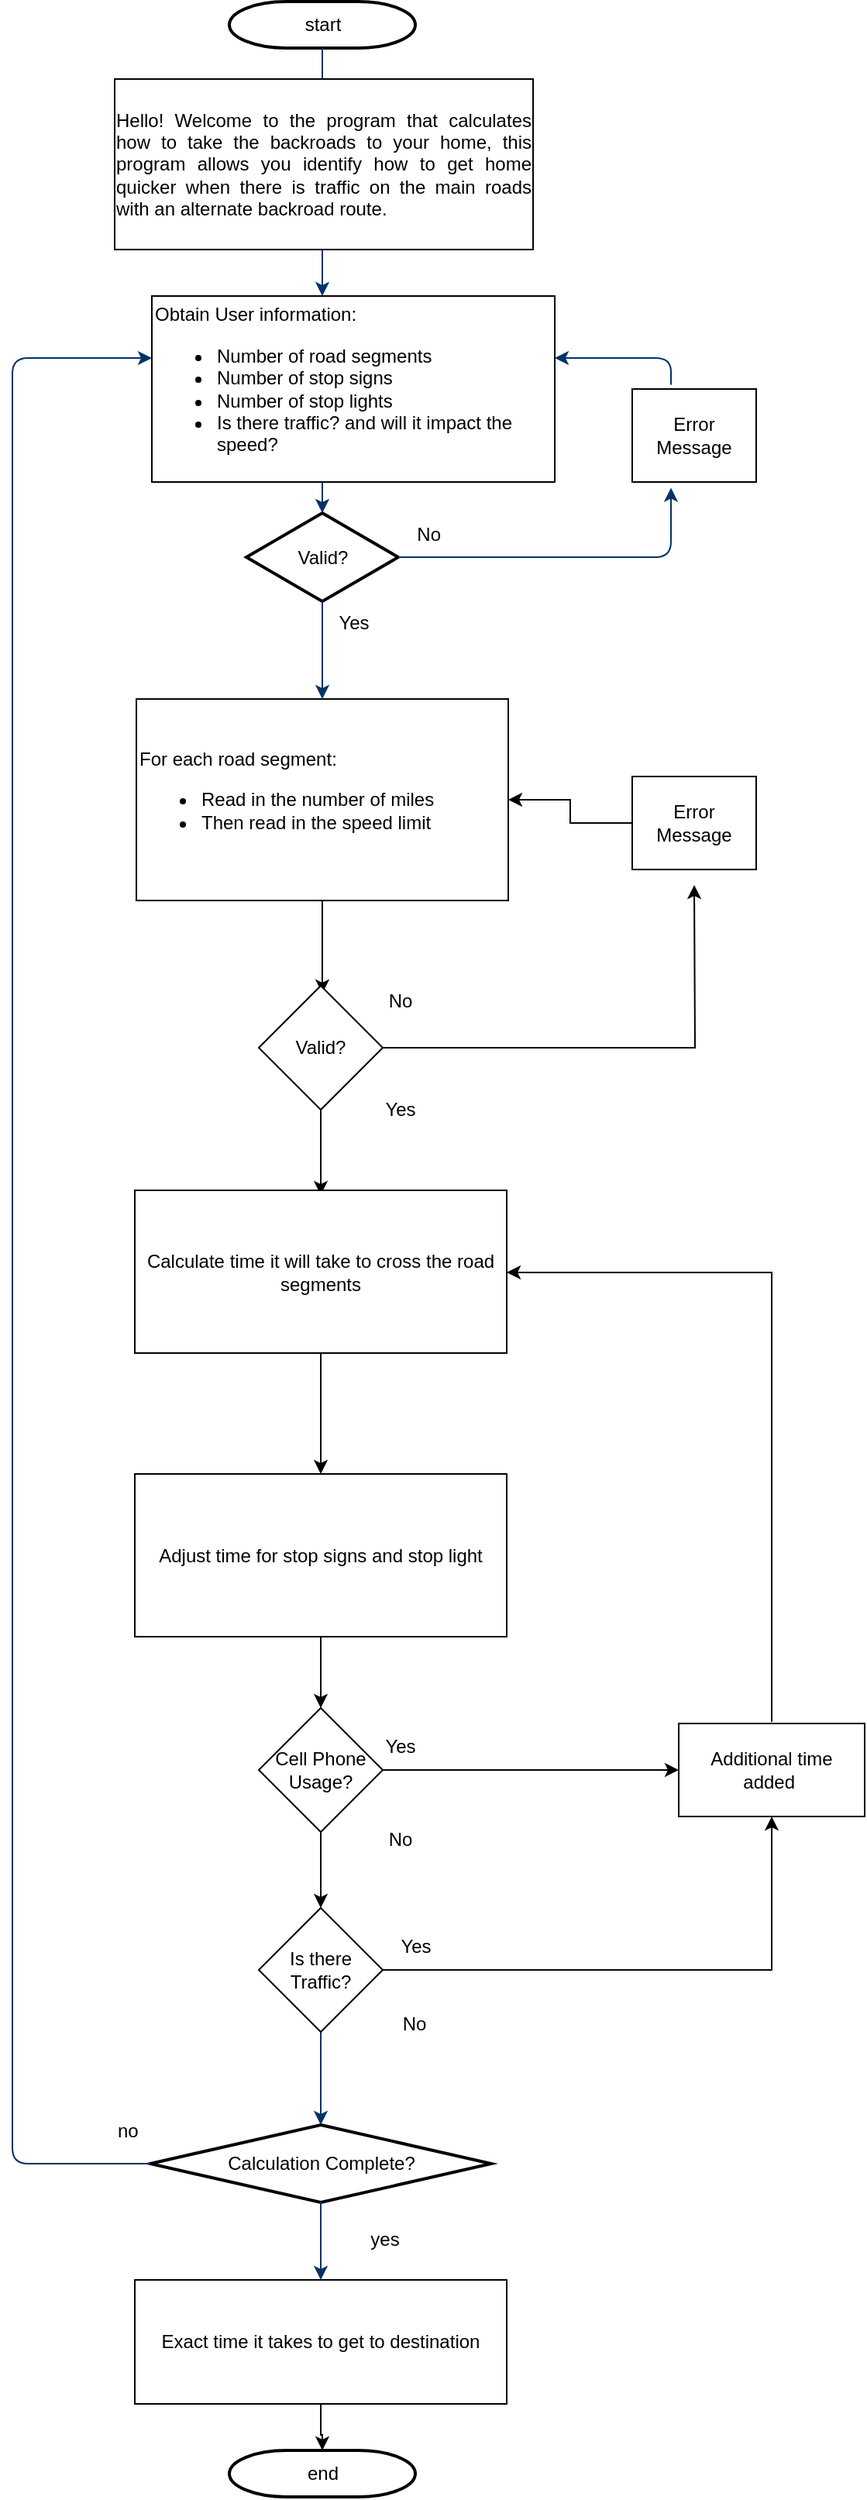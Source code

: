 <mxfile version="21.1.6" type="github">
  <diagram id="6a731a19-8d31-9384-78a2-239565b7b9f0" name="Page-1">
    <mxGraphModel dx="3180" dy="2053" grid="1" gridSize="10" guides="1" tooltips="1" connect="1" arrows="1" fold="1" page="1" pageScale="1" pageWidth="1169" pageHeight="827" background="none" math="0" shadow="0">
      <root>
        <mxCell id="0" />
        <mxCell id="1" parent="0" />
        <mxCell id="2" value="start" style="shape=mxgraph.flowchart.terminator;strokeWidth=2;gradientColor=none;gradientDirection=north;fontStyle=0;html=1;" parent="1" vertex="1">
          <mxGeometry x="260" y="60" width="120" height="30" as="geometry" />
        </mxCell>
        <mxCell id="6" value="Valid?" style="shape=mxgraph.flowchart.decision;strokeWidth=2;gradientColor=none;gradientDirection=north;fontStyle=0;html=1;" parent="1" vertex="1">
          <mxGeometry x="271" y="390" width="98" height="57" as="geometry" />
        </mxCell>
        <mxCell id="7" style="fontStyle=1;strokeColor=#003366;strokeWidth=1;html=1;" parent="1" source="2" edge="1">
          <mxGeometry relative="1" as="geometry">
            <mxPoint x="320" y="130" as="targetPoint" />
          </mxGeometry>
        </mxCell>
        <mxCell id="8" style="fontStyle=1;strokeColor=#003366;strokeWidth=1;html=1;" parent="1" edge="1">
          <mxGeometry relative="1" as="geometry">
            <mxPoint x="320" y="210" as="sourcePoint" />
            <mxPoint x="320" y="250" as="targetPoint" />
          </mxGeometry>
        </mxCell>
        <mxCell id="9" style="entryX=0.5;entryY=0;entryPerimeter=0;fontStyle=1;strokeColor=#003366;strokeWidth=1;html=1;" parent="1" target="6" edge="1">
          <mxGeometry relative="1" as="geometry">
            <mxPoint x="320" y="370" as="sourcePoint" />
          </mxGeometry>
        </mxCell>
        <mxCell id="10" value="" style="edgeStyle=elbowEdgeStyle;elbow=horizontal;entryX=0.5;entryY=0.91;entryPerimeter=0;exitX=1;exitY=0.5;exitPerimeter=0;fontStyle=1;strokeColor=#003366;strokeWidth=1;html=1;" parent="1" source="6" edge="1">
          <mxGeometry x="381" y="28.5" width="100" height="100" as="geometry">
            <mxPoint x="750" y="447" as="sourcePoint" />
            <mxPoint x="545" y="373.71" as="targetPoint" />
            <Array as="points">
              <mxPoint x="545" y="400" />
            </Array>
          </mxGeometry>
        </mxCell>
        <mxCell id="11" value="No&amp;nbsp;" style="text;fontStyle=0;html=1;strokeColor=none;gradientColor=none;fillColor=none;strokeWidth=2;align=center;" parent="1" vertex="1">
          <mxGeometry x="370" y="390" width="40" height="26" as="geometry" />
        </mxCell>
        <mxCell id="12" value="" style="edgeStyle=elbowEdgeStyle;elbow=horizontal;fontColor=#001933;fontStyle=1;strokeColor=#003366;strokeWidth=1;html=1;" parent="1" source="6" edge="1">
          <mxGeometry width="100" height="100" as="geometry">
            <mxPoint y="100" as="sourcePoint" />
            <mxPoint x="320" y="510" as="targetPoint" />
          </mxGeometry>
        </mxCell>
        <mxCell id="14" value="Yes" style="text;fontStyle=0;html=1;strokeColor=none;gradientColor=none;fillColor=none;strokeWidth=2;align=center;" parent="1" vertex="1">
          <mxGeometry x="320" y="447" width="40" height="26" as="geometry" />
        </mxCell>
        <mxCell id="37" value="Calculation Complete?" style="shape=mxgraph.flowchart.decision;strokeWidth=2;gradientColor=none;gradientDirection=north;fontStyle=0;html=1;" parent="1" vertex="1">
          <mxGeometry x="209" y="1430" width="220" height="50" as="geometry" />
        </mxCell>
        <mxCell id="40" value="end" style="shape=mxgraph.flowchart.terminator;strokeWidth=2;gradientColor=none;gradientDirection=north;fontStyle=0;html=1;" parent="1" vertex="1">
          <mxGeometry x="260" y="1640" width="120" height="30" as="geometry" />
        </mxCell>
        <mxCell id="41" value="" style="edgeStyle=elbowEdgeStyle;elbow=vertical;exitX=0.5;exitY=1;entryX=0.5;entryY=0;entryPerimeter=0;fontStyle=1;strokeColor=#003366;strokeWidth=1;html=1;exitDx=0;exitDy=0;" parent="1" source="8lVlhjEjlU-fLV_xGfdB-93" target="37" edge="1">
          <mxGeometry width="100" height="100" as="geometry">
            <mxPoint x="320" y="1570" as="sourcePoint" />
            <mxPoint x="100" as="targetPoint" />
          </mxGeometry>
        </mxCell>
        <mxCell id="52" value="" style="edgeStyle=elbowEdgeStyle;elbow=horizontal;exitX=0.5;exitY=0.09;exitPerimeter=0;fontStyle=1;strokeColor=#003366;strokeWidth=1;html=1;" parent="1" edge="1">
          <mxGeometry width="100" height="100" as="geometry">
            <mxPoint x="545" y="307.29" as="sourcePoint" />
            <mxPoint x="470" y="290" as="targetPoint" />
            <Array as="points">
              <mxPoint x="545" y="300" />
            </Array>
          </mxGeometry>
        </mxCell>
        <mxCell id="53" value="yes" style="text;fontStyle=0;html=1;strokeColor=none;gradientColor=none;fillColor=none;strokeWidth=2;align=center;" parent="1" vertex="1">
          <mxGeometry x="340" y="1490" width="40" height="26" as="geometry" />
        </mxCell>
        <mxCell id="54" value="" style="edgeStyle=elbowEdgeStyle;elbow=horizontal;exitX=0;exitY=0.5;exitPerimeter=0;fontStyle=1;strokeColor=#003366;strokeWidth=1;html=1;" parent="1" source="37" edge="1">
          <mxGeometry width="100" height="100" as="geometry">
            <mxPoint y="100" as="sourcePoint" />
            <mxPoint x="210" y="290" as="targetPoint" />
            <Array as="points">
              <mxPoint x="120" y="970" />
            </Array>
          </mxGeometry>
        </mxCell>
        <mxCell id="55" value="no" style="text;fontStyle=0;html=1;strokeColor=none;gradientColor=none;fillColor=none;strokeWidth=2;" parent="1" vertex="1">
          <mxGeometry x="186" y="1420" width="40" height="26" as="geometry" />
        </mxCell>
        <mxCell id="8lVlhjEjlU-fLV_xGfdB-55" value="&lt;br&gt;		&lt;br&gt;	&lt;br&gt;&lt;div style=&quot;text-align: justify;&quot;&gt;&lt;span style=&quot;background-color: initial;&quot;&gt;Hello! Welcome to the program that calculates how to take the backroads to&amp;nbsp;&lt;/span&gt;&lt;span style=&quot;background-color: initial;&quot;&gt;your home, this program allows you identify how to get home quicker when there is&amp;nbsp;&lt;/span&gt;&lt;span style=&quot;background-color: initial;&quot;&gt;traffic on the main roads with an alternate backroad route.&amp;nbsp;&lt;/span&gt;&lt;/div&gt;&lt;div style=&quot;line-height: 120%;&quot; title=&quot;Page 1&quot; class=&quot;page&quot;&gt;&lt;div class=&quot;layoutArea&quot;&gt;&lt;div class=&quot;column&quot;&gt;&lt;br&gt;				&lt;/div&gt;&lt;br&gt;			&lt;/div&gt;&lt;br&gt;		&lt;/div&gt;" style="rounded=0;whiteSpace=wrap;html=1;align=center;labelPosition=center;verticalLabelPosition=middle;verticalAlign=middle;" vertex="1" parent="1">
          <mxGeometry x="186" y="110" width="270" height="110" as="geometry" />
        </mxCell>
        <mxCell id="8lVlhjEjlU-fLV_xGfdB-57" value="Obtain User information:&amp;nbsp;&lt;br&gt;&lt;ul&gt;&lt;li&gt;Number of road segments&lt;/li&gt;&lt;li&gt;Number of stop signs&lt;/li&gt;&lt;li&gt;Number of stop lights&lt;/li&gt;&lt;li&gt;Is there traffic? and will it impact the speed?&lt;/li&gt;&lt;/ul&gt;" style="rounded=0;whiteSpace=wrap;html=1;align=left;" vertex="1" parent="1">
          <mxGeometry x="210" y="250" width="260" height="120" as="geometry" />
        </mxCell>
        <mxCell id="8lVlhjEjlU-fLV_xGfdB-60" value="Error Message" style="rounded=0;whiteSpace=wrap;html=1;" vertex="1" parent="1">
          <mxGeometry x="520" y="310" width="80" height="60" as="geometry" />
        </mxCell>
        <mxCell id="8lVlhjEjlU-fLV_xGfdB-68" value="" style="edgeStyle=orthogonalEdgeStyle;rounded=0;orthogonalLoop=1;jettySize=auto;html=1;" edge="1" parent="1" source="8lVlhjEjlU-fLV_xGfdB-61">
          <mxGeometry relative="1" as="geometry">
            <mxPoint x="320" y="700" as="targetPoint" />
          </mxGeometry>
        </mxCell>
        <mxCell id="8lVlhjEjlU-fLV_xGfdB-61" value="For each road segment:&lt;br&gt;&lt;ul&gt;&lt;li&gt;Read in the number of miles&lt;/li&gt;&lt;li&gt;Then read in the speed limit&lt;/li&gt;&lt;/ul&gt;" style="rounded=0;whiteSpace=wrap;html=1;align=left;" vertex="1" parent="1">
          <mxGeometry x="200" y="510" width="240" height="130" as="geometry" />
        </mxCell>
        <mxCell id="8lVlhjEjlU-fLV_xGfdB-73" value="" style="edgeStyle=orthogonalEdgeStyle;rounded=0;orthogonalLoop=1;jettySize=auto;html=1;" edge="1" parent="1" source="8lVlhjEjlU-fLV_xGfdB-64" target="8lVlhjEjlU-fLV_xGfdB-61">
          <mxGeometry relative="1" as="geometry" />
        </mxCell>
        <mxCell id="8lVlhjEjlU-fLV_xGfdB-64" value="Error Message" style="rounded=0;whiteSpace=wrap;html=1;" vertex="1" parent="1">
          <mxGeometry x="520" y="560" width="80" height="60" as="geometry" />
        </mxCell>
        <mxCell id="8lVlhjEjlU-fLV_xGfdB-70" value="" style="edgeStyle=orthogonalEdgeStyle;rounded=0;orthogonalLoop=1;jettySize=auto;html=1;" edge="1" parent="1" source="8lVlhjEjlU-fLV_xGfdB-67">
          <mxGeometry relative="1" as="geometry">
            <mxPoint x="560" y="630" as="targetPoint" />
          </mxGeometry>
        </mxCell>
        <mxCell id="8lVlhjEjlU-fLV_xGfdB-75" value="" style="edgeStyle=orthogonalEdgeStyle;rounded=0;orthogonalLoop=1;jettySize=auto;html=1;" edge="1" parent="1" source="8lVlhjEjlU-fLV_xGfdB-67">
          <mxGeometry relative="1" as="geometry">
            <mxPoint x="319" y="830" as="targetPoint" />
          </mxGeometry>
        </mxCell>
        <mxCell id="8lVlhjEjlU-fLV_xGfdB-67" value="Valid?" style="rhombus;whiteSpace=wrap;html=1;align=center;rounded=0;" vertex="1" parent="1">
          <mxGeometry x="279" y="695" width="80" height="80" as="geometry" />
        </mxCell>
        <mxCell id="8lVlhjEjlU-fLV_xGfdB-71" value="No" style="text;html=1;align=center;verticalAlign=middle;resizable=0;points=[];autosize=1;strokeColor=none;fillColor=none;" vertex="1" parent="1">
          <mxGeometry x="350" y="690" width="40" height="30" as="geometry" />
        </mxCell>
        <mxCell id="8lVlhjEjlU-fLV_xGfdB-72" value="Yes" style="text;html=1;align=center;verticalAlign=middle;resizable=0;points=[];autosize=1;strokeColor=none;fillColor=none;" vertex="1" parent="1">
          <mxGeometry x="350" y="760" width="40" height="30" as="geometry" />
        </mxCell>
        <mxCell id="8lVlhjEjlU-fLV_xGfdB-77" value="" style="edgeStyle=orthogonalEdgeStyle;rounded=0;orthogonalLoop=1;jettySize=auto;html=1;" edge="1" parent="1" source="8lVlhjEjlU-fLV_xGfdB-74">
          <mxGeometry relative="1" as="geometry">
            <mxPoint x="319" y="1010" as="targetPoint" />
          </mxGeometry>
        </mxCell>
        <mxCell id="8lVlhjEjlU-fLV_xGfdB-74" value="Calculate time it will take to cross the road segments" style="whiteSpace=wrap;html=1;rounded=0;" vertex="1" parent="1">
          <mxGeometry x="199" y="827" width="240" height="105" as="geometry" />
        </mxCell>
        <mxCell id="8lVlhjEjlU-fLV_xGfdB-79" value="" style="edgeStyle=orthogonalEdgeStyle;rounded=0;orthogonalLoop=1;jettySize=auto;html=1;" edge="1" parent="1" source="8lVlhjEjlU-fLV_xGfdB-76" target="8lVlhjEjlU-fLV_xGfdB-78">
          <mxGeometry relative="1" as="geometry" />
        </mxCell>
        <mxCell id="8lVlhjEjlU-fLV_xGfdB-76" value="Adjust time for stop signs and stop light" style="whiteSpace=wrap;html=1;rounded=0;" vertex="1" parent="1">
          <mxGeometry x="199" y="1010" width="240" height="105" as="geometry" />
        </mxCell>
        <mxCell id="8lVlhjEjlU-fLV_xGfdB-86" value="" style="edgeStyle=orthogonalEdgeStyle;rounded=0;orthogonalLoop=1;jettySize=auto;html=1;entryX=0;entryY=0.5;entryDx=0;entryDy=0;" edge="1" parent="1" source="8lVlhjEjlU-fLV_xGfdB-78" target="8lVlhjEjlU-fLV_xGfdB-87">
          <mxGeometry relative="1" as="geometry">
            <mxPoint x="550" y="1338" as="targetPoint" />
          </mxGeometry>
        </mxCell>
        <mxCell id="8lVlhjEjlU-fLV_xGfdB-94" value="" style="edgeStyle=orthogonalEdgeStyle;rounded=0;orthogonalLoop=1;jettySize=auto;html=1;" edge="1" parent="1" source="8lVlhjEjlU-fLV_xGfdB-78" target="8lVlhjEjlU-fLV_xGfdB-93">
          <mxGeometry relative="1" as="geometry" />
        </mxCell>
        <mxCell id="8lVlhjEjlU-fLV_xGfdB-78" value="Cell Phone Usage?" style="rhombus;whiteSpace=wrap;html=1;rounded=0;" vertex="1" parent="1">
          <mxGeometry x="279" y="1161" width="80" height="80" as="geometry" />
        </mxCell>
        <mxCell id="8lVlhjEjlU-fLV_xGfdB-80" value="No" style="text;html=1;align=center;verticalAlign=middle;resizable=0;points=[];autosize=1;strokeColor=none;fillColor=none;" vertex="1" parent="1">
          <mxGeometry x="350" y="1231" width="40" height="30" as="geometry" />
        </mxCell>
        <mxCell id="8lVlhjEjlU-fLV_xGfdB-81" value="Yes" style="text;html=1;align=center;verticalAlign=middle;resizable=0;points=[];autosize=1;strokeColor=none;fillColor=none;" vertex="1" parent="1">
          <mxGeometry x="350" y="1171" width="40" height="30" as="geometry" />
        </mxCell>
        <mxCell id="8lVlhjEjlU-fLV_xGfdB-87" value="Additional time added&amp;nbsp;" style="rounded=0;whiteSpace=wrap;html=1;" vertex="1" parent="1">
          <mxGeometry x="550" y="1171" width="120" height="60" as="geometry" />
        </mxCell>
        <mxCell id="8lVlhjEjlU-fLV_xGfdB-91" value="" style="endArrow=classic;html=1;rounded=0;" edge="1" parent="1">
          <mxGeometry width="50" height="50" relative="1" as="geometry">
            <mxPoint x="610" y="1170" as="sourcePoint" />
            <mxPoint x="439" y="880" as="targetPoint" />
            <Array as="points">
              <mxPoint x="610" y="880" />
            </Array>
          </mxGeometry>
        </mxCell>
        <mxCell id="8lVlhjEjlU-fLV_xGfdB-95" style="edgeStyle=orthogonalEdgeStyle;rounded=0;orthogonalLoop=1;jettySize=auto;html=1;entryX=0.5;entryY=1;entryDx=0;entryDy=0;" edge="1" parent="1" source="8lVlhjEjlU-fLV_xGfdB-93" target="8lVlhjEjlU-fLV_xGfdB-87">
          <mxGeometry relative="1" as="geometry">
            <mxPoint x="610" y="1240" as="targetPoint" />
          </mxGeometry>
        </mxCell>
        <mxCell id="8lVlhjEjlU-fLV_xGfdB-93" value="Is there Traffic?" style="rhombus;whiteSpace=wrap;html=1;rounded=0;" vertex="1" parent="1">
          <mxGeometry x="279" y="1290" width="80" height="80" as="geometry" />
        </mxCell>
        <mxCell id="8lVlhjEjlU-fLV_xGfdB-96" value="Yes" style="text;html=1;align=center;verticalAlign=middle;resizable=0;points=[];autosize=1;strokeColor=none;fillColor=none;" vertex="1" parent="1">
          <mxGeometry x="360" y="1300" width="40" height="30" as="geometry" />
        </mxCell>
        <mxCell id="8lVlhjEjlU-fLV_xGfdB-97" value="No" style="text;html=1;align=center;verticalAlign=middle;resizable=0;points=[];autosize=1;strokeColor=none;fillColor=none;" vertex="1" parent="1">
          <mxGeometry x="359" y="1350" width="40" height="30" as="geometry" />
        </mxCell>
        <mxCell id="8lVlhjEjlU-fLV_xGfdB-101" value="" style="edgeStyle=elbowEdgeStyle;elbow=vertical;exitX=0.5;exitY=1;exitPerimeter=0;entryX=0.5;entryY=0;entryPerimeter=0;fontStyle=1;strokeColor=#003366;strokeWidth=1;html=1;" edge="1" parent="1" source="37" target="8lVlhjEjlU-fLV_xGfdB-92">
          <mxGeometry width="100" height="100" as="geometry">
            <mxPoint x="319" y="1480" as="sourcePoint" />
            <mxPoint x="320" y="1730" as="targetPoint" />
          </mxGeometry>
        </mxCell>
        <mxCell id="8lVlhjEjlU-fLV_xGfdB-105" value="" style="edgeStyle=orthogonalEdgeStyle;rounded=0;orthogonalLoop=1;jettySize=auto;html=1;" edge="1" parent="1" source="8lVlhjEjlU-fLV_xGfdB-92" target="40">
          <mxGeometry relative="1" as="geometry" />
        </mxCell>
        <mxCell id="8lVlhjEjlU-fLV_xGfdB-92" value="Exact time it takes to get to destination" style="rounded=0;whiteSpace=wrap;html=1;" vertex="1" parent="1">
          <mxGeometry x="199" y="1530" width="240" height="80" as="geometry" />
        </mxCell>
      </root>
    </mxGraphModel>
  </diagram>
</mxfile>
